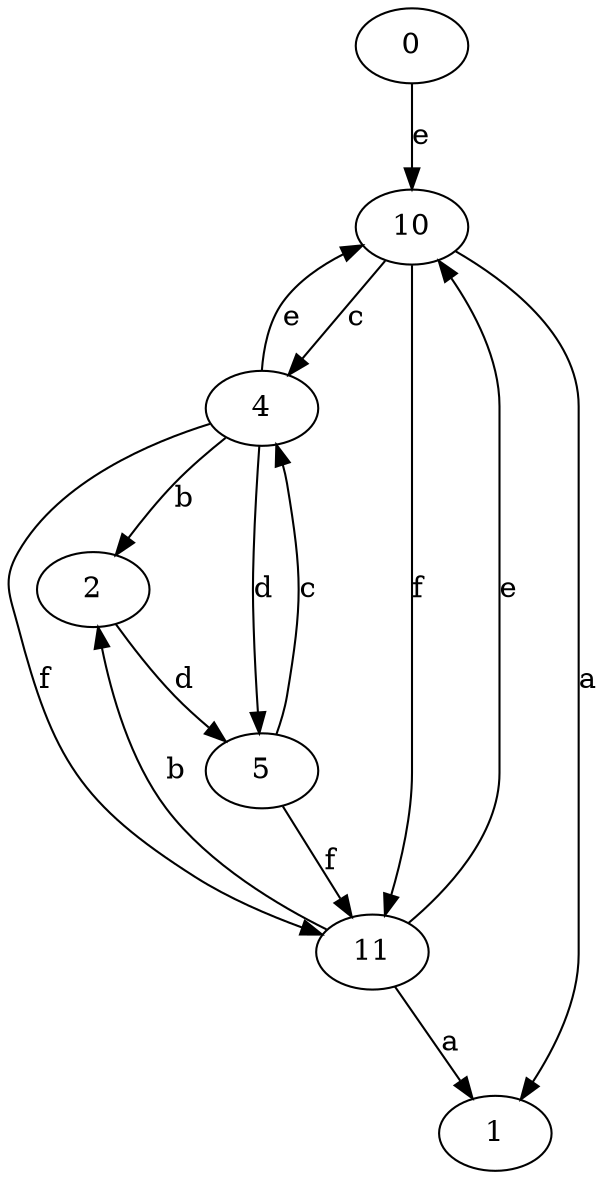 strict digraph  {
1;
2;
0;
4;
5;
10;
11;
2 -> 5  [label=d];
0 -> 10  [label=e];
4 -> 2  [label=b];
4 -> 5  [label=d];
4 -> 10  [label=e];
4 -> 11  [label=f];
5 -> 4  [label=c];
5 -> 11  [label=f];
10 -> 1  [label=a];
10 -> 4  [label=c];
10 -> 11  [label=f];
11 -> 1  [label=a];
11 -> 2  [label=b];
11 -> 10  [label=e];
}
